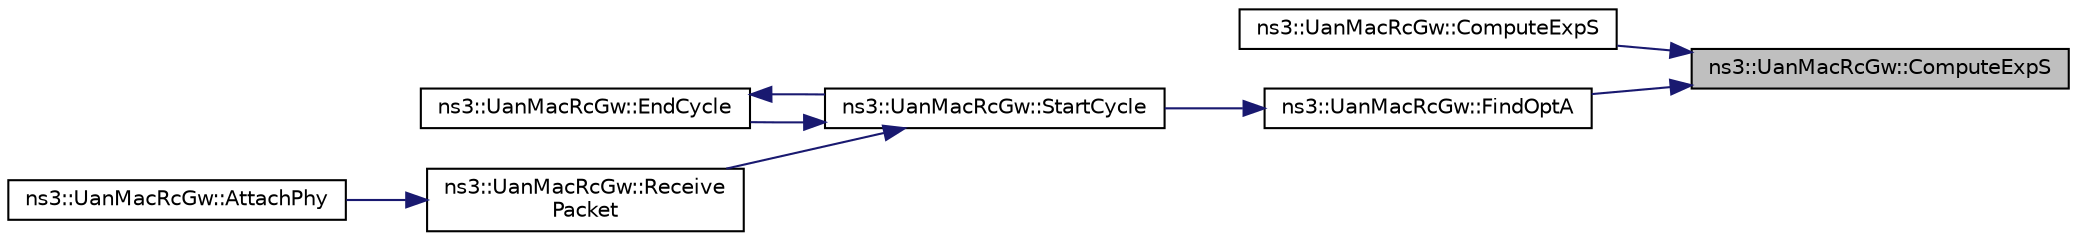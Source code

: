 digraph "ns3::UanMacRcGw::ComputeExpS"
{
 // LATEX_PDF_SIZE
  edge [fontname="Helvetica",fontsize="10",labelfontname="Helvetica",labelfontsize="10"];
  node [fontname="Helvetica",fontsize="10",shape=record];
  rankdir="RL";
  Node1 [label="ns3::UanMacRcGw::ComputeExpS",height=0.2,width=0.4,color="black", fillcolor="grey75", style="filled", fontcolor="black",tooltip="Throughput for a reservations with framesize ld, given expected delays exppdk."];
  Node1 -> Node2 [dir="back",color="midnightblue",fontsize="10",style="solid",fontname="Helvetica"];
  Node2 [label="ns3::UanMacRcGw::ComputeExpS",height=0.2,width=0.4,color="black", fillcolor="white", style="filled",URL="$classns3_1_1_uan_mac_rc_gw.html#a4c72ab2a3cf75991d00cd183218a7045",tooltip="Throughput for a reservations with framesize ld."];
  Node1 -> Node3 [dir="back",color="midnightblue",fontsize="10",style="solid",fontname="Helvetica"];
  Node3 [label="ns3::UanMacRcGw::FindOptA",height=0.2,width=0.4,color="black", fillcolor="white", style="filled",URL="$classns3_1_1_uan_mac_rc_gw.html#acf37aa19bb4293829fec2ff254c56826",tooltip="Compute the optimum maximum number of reservations to accept per cycle."];
  Node3 -> Node4 [dir="back",color="midnightblue",fontsize="10",style="solid",fontname="Helvetica"];
  Node4 [label="ns3::UanMacRcGw::StartCycle",height=0.2,width=0.4,color="black", fillcolor="white", style="filled",URL="$classns3_1_1_uan_mac_rc_gw.html#ac578bc895186506f0954fa86eefa8d6a",tooltip="Cycle through pending requests."];
  Node4 -> Node5 [dir="back",color="midnightblue",fontsize="10",style="solid",fontname="Helvetica"];
  Node5 [label="ns3::UanMacRcGw::EndCycle",height=0.2,width=0.4,color="black", fillcolor="white", style="filled",URL="$classns3_1_1_uan_mac_rc_gw.html#afd7577179828a6dd31e59427f3c98672",tooltip="End cycle by scheduling pending ACKs."];
  Node5 -> Node4 [dir="back",color="midnightblue",fontsize="10",style="solid",fontname="Helvetica"];
  Node4 -> Node6 [dir="back",color="midnightblue",fontsize="10",style="solid",fontname="Helvetica"];
  Node6 [label="ns3::UanMacRcGw::Receive\lPacket",height=0.2,width=0.4,color="black", fillcolor="white", style="filled",URL="$classns3_1_1_uan_mac_rc_gw.html#aa47b708b4a5a7bda0dbd4dded98723f3",tooltip="PHY receive ok callback."];
  Node6 -> Node7 [dir="back",color="midnightblue",fontsize="10",style="solid",fontname="Helvetica"];
  Node7 [label="ns3::UanMacRcGw::AttachPhy",height=0.2,width=0.4,color="black", fillcolor="white", style="filled",URL="$classns3_1_1_uan_mac_rc_gw.html#ae1467bc739ab7ac0dc9f1d1cef3bb55a",tooltip="Attach PHY layer to this MAC."];
}
